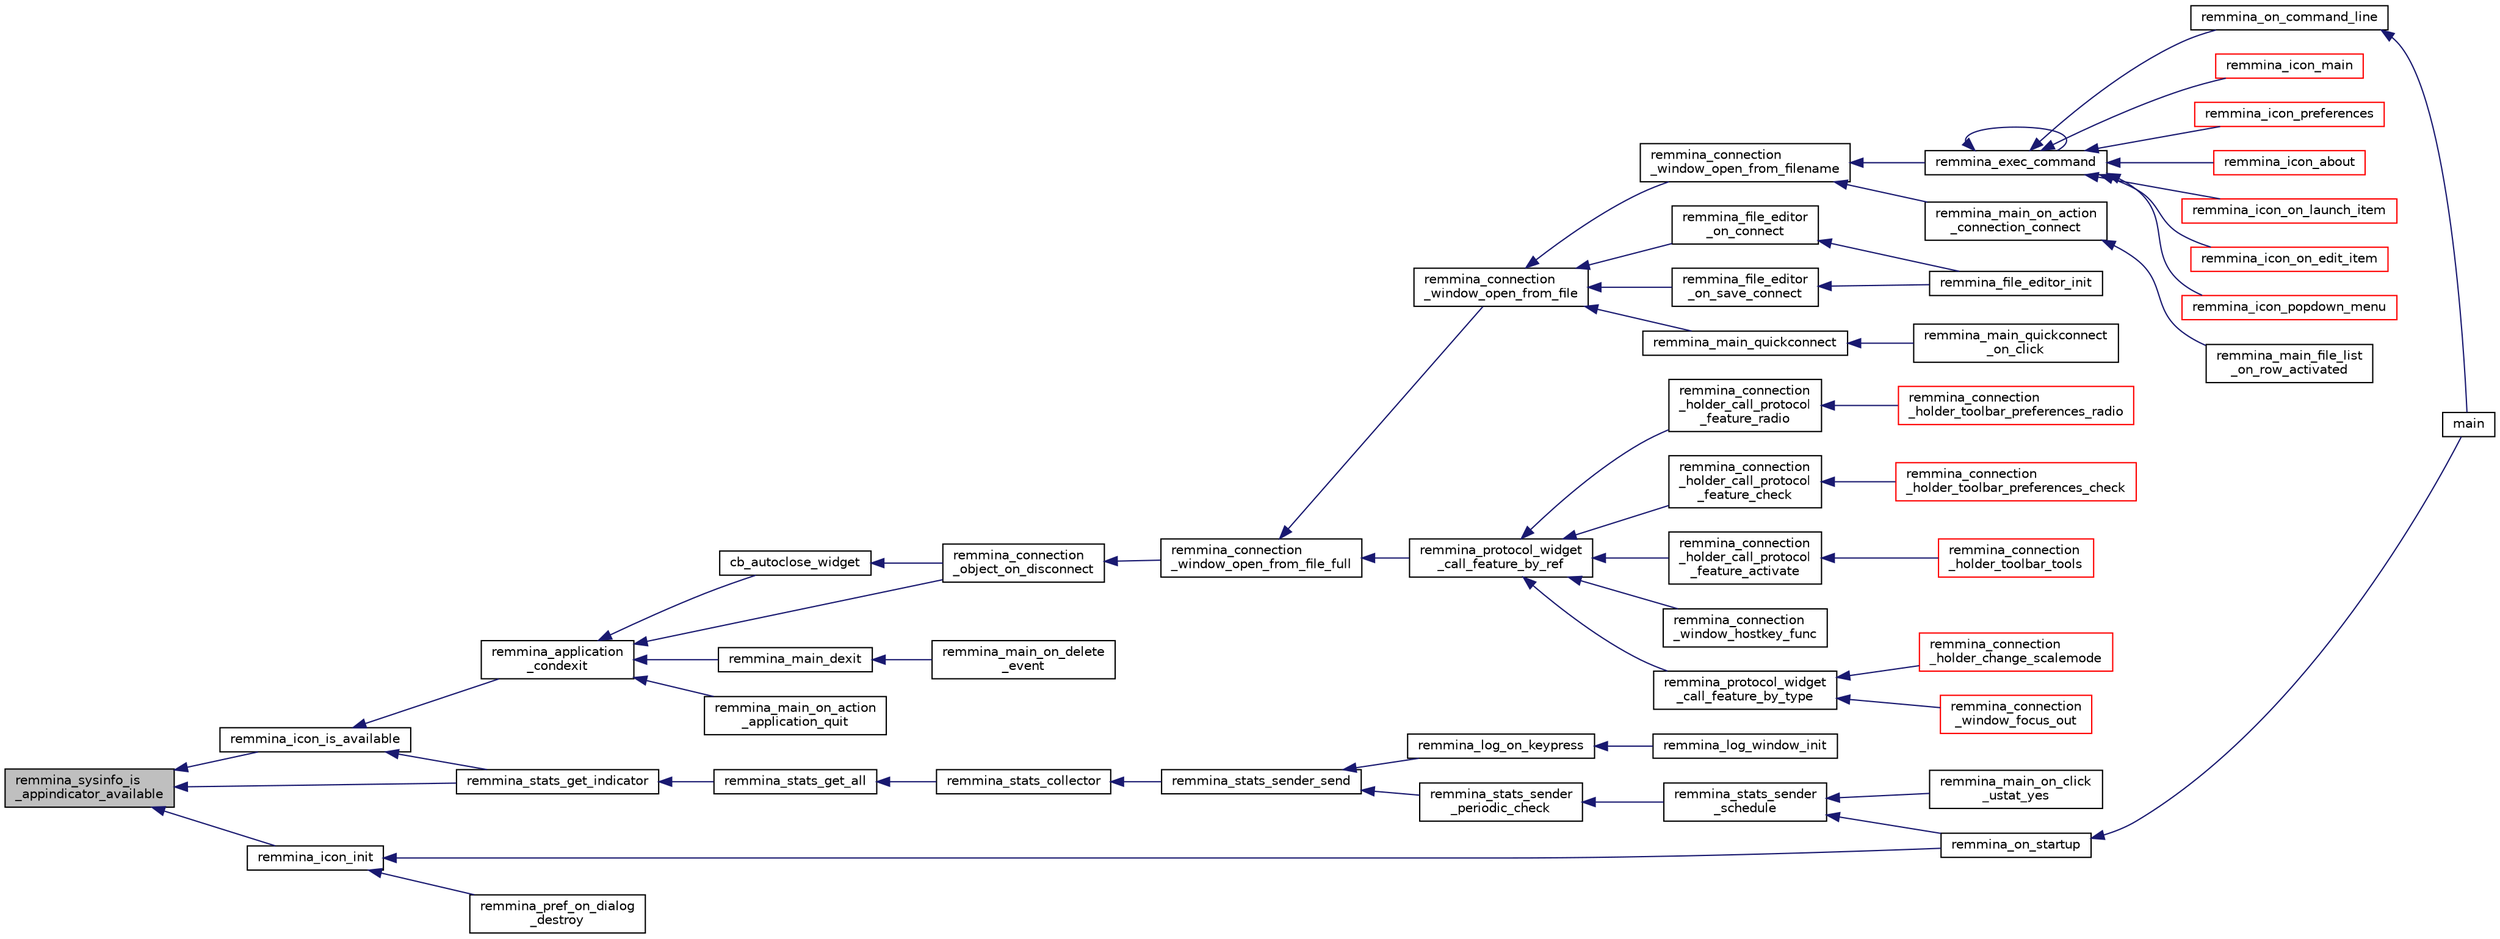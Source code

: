 digraph "remmina_sysinfo_is_appindicator_available"
{
  edge [fontname="Helvetica",fontsize="10",labelfontname="Helvetica",labelfontsize="10"];
  node [fontname="Helvetica",fontsize="10",shape=record];
  rankdir="LR";
  Node92 [label="remmina_sysinfo_is\l_appindicator_available",height=0.2,width=0.4,color="black", fillcolor="grey75", style="filled", fontcolor="black"];
  Node92 -> Node93 [dir="back",color="midnightblue",fontsize="10",style="solid",fontname="Helvetica"];
  Node93 [label="remmina_icon_is_available",height=0.2,width=0.4,color="black", fillcolor="white", style="filled",URL="$remmina__icon_8h.html#a42f087b679b43b8a1d36cd9e9781a8b6",tooltip="Determine whenever the Remmina icon is available. "];
  Node93 -> Node94 [dir="back",color="midnightblue",fontsize="10",style="solid",fontname="Helvetica"];
  Node94 [label="remmina_application\l_condexit",height=0.2,width=0.4,color="black", fillcolor="white", style="filled",URL="$remmina__exec_8h.html#aaa67e07e2426828d7e7b9b30d2038d31"];
  Node94 -> Node95 [dir="back",color="midnightblue",fontsize="10",style="solid",fontname="Helvetica"];
  Node95 [label="cb_autoclose_widget",height=0.2,width=0.4,color="black", fillcolor="white", style="filled",URL="$remmina__connection__window_8c.html#a6d866a05da5d47a9342d4c87dbf70863"];
  Node95 -> Node96 [dir="back",color="midnightblue",fontsize="10",style="solid",fontname="Helvetica"];
  Node96 [label="remmina_connection\l_object_on_disconnect",height=0.2,width=0.4,color="black", fillcolor="white", style="filled",URL="$remmina__connection__window_8c.html#ad6ea67e2303625444fb4936a114e82df"];
  Node96 -> Node97 [dir="back",color="midnightblue",fontsize="10",style="solid",fontname="Helvetica"];
  Node97 [label="remmina_connection\l_window_open_from_file_full",height=0.2,width=0.4,color="black", fillcolor="white", style="filled",URL="$remmina__connection__window_8h.html#adbf2b670ca3bae96a99cb0b36021a961"];
  Node97 -> Node98 [dir="back",color="midnightblue",fontsize="10",style="solid",fontname="Helvetica"];
  Node98 [label="remmina_connection\l_window_open_from_file",height=0.2,width=0.4,color="black", fillcolor="white", style="filled",URL="$remmina__connection__window_8h.html#a1c7f722a89609523cc4de079cc82f23c"];
  Node98 -> Node99 [dir="back",color="midnightblue",fontsize="10",style="solid",fontname="Helvetica"];
  Node99 [label="remmina_connection\l_window_open_from_filename",height=0.2,width=0.4,color="black", fillcolor="white", style="filled",URL="$remmina__connection__window_8h.html#ab0ed27ef360efc7d92906cbabf9da5db"];
  Node99 -> Node100 [dir="back",color="midnightblue",fontsize="10",style="solid",fontname="Helvetica"];
  Node100 [label="remmina_exec_command",height=0.2,width=0.4,color="black", fillcolor="white", style="filled",URL="$remmina__exec_8h.html#a424cabdcff647797061e7482049d62a7"];
  Node100 -> Node101 [dir="back",color="midnightblue",fontsize="10",style="solid",fontname="Helvetica"];
  Node101 [label="remmina_on_command_line",height=0.2,width=0.4,color="black", fillcolor="white", style="filled",URL="$remmina_8c.html#aeb286fc5bd52ab5382ab8cb495dc2914"];
  Node101 -> Node102 [dir="back",color="midnightblue",fontsize="10",style="solid",fontname="Helvetica"];
  Node102 [label="main",height=0.2,width=0.4,color="black", fillcolor="white", style="filled",URL="$remmina_8c.html#a0ddf1224851353fc92bfbff6f499fa97"];
  Node100 -> Node100 [dir="back",color="midnightblue",fontsize="10",style="solid",fontname="Helvetica"];
  Node100 -> Node103 [dir="back",color="midnightblue",fontsize="10",style="solid",fontname="Helvetica"];
  Node103 [label="remmina_icon_main",height=0.2,width=0.4,color="red", fillcolor="white", style="filled",URL="$remmina__icon_8c.html#a920476110ab6410c8fc8cf734109e497"];
  Node100 -> Node114 [dir="back",color="midnightblue",fontsize="10",style="solid",fontname="Helvetica"];
  Node114 [label="remmina_icon_preferences",height=0.2,width=0.4,color="red", fillcolor="white", style="filled",URL="$remmina__icon_8c.html#ad3b0e3d12e4854eae05b1afea19da404"];
  Node100 -> Node115 [dir="back",color="midnightblue",fontsize="10",style="solid",fontname="Helvetica"];
  Node115 [label="remmina_icon_about",height=0.2,width=0.4,color="red", fillcolor="white", style="filled",URL="$remmina__icon_8c.html#a5cdf1958ef01e49889bcee2e90e2cf71"];
  Node100 -> Node116 [dir="back",color="midnightblue",fontsize="10",style="solid",fontname="Helvetica"];
  Node116 [label="remmina_icon_on_launch_item",height=0.2,width=0.4,color="red", fillcolor="white", style="filled",URL="$remmina__icon_8c.html#ad1699688680e12abcfd5c74dd2f76d83"];
  Node100 -> Node119 [dir="back",color="midnightblue",fontsize="10",style="solid",fontname="Helvetica"];
  Node119 [label="remmina_icon_on_edit_item",height=0.2,width=0.4,color="red", fillcolor="white", style="filled",URL="$remmina__icon_8c.html#af8708120906a8dc41a7998ebf9ecd129"];
  Node100 -> Node120 [dir="back",color="midnightblue",fontsize="10",style="solid",fontname="Helvetica"];
  Node120 [label="remmina_icon_popdown_menu",height=0.2,width=0.4,color="red", fillcolor="white", style="filled",URL="$remmina__icon_8c.html#a444be76e3c3a065279c5f9abc7fae833"];
  Node99 -> Node121 [dir="back",color="midnightblue",fontsize="10",style="solid",fontname="Helvetica"];
  Node121 [label="remmina_main_on_action\l_connection_connect",height=0.2,width=0.4,color="black", fillcolor="white", style="filled",URL="$remmina__main_8c.html#ae023d1cb099a4f7bee79f13760566cbf"];
  Node121 -> Node122 [dir="back",color="midnightblue",fontsize="10",style="solid",fontname="Helvetica"];
  Node122 [label="remmina_main_file_list\l_on_row_activated",height=0.2,width=0.4,color="black", fillcolor="white", style="filled",URL="$remmina__main_8c.html#aba1a89a2400c5cc8373c6bd34602ac10"];
  Node98 -> Node123 [dir="back",color="midnightblue",fontsize="10",style="solid",fontname="Helvetica"];
  Node123 [label="remmina_file_editor\l_on_connect",height=0.2,width=0.4,color="black", fillcolor="white", style="filled",URL="$remmina__file__editor_8c.html#a73b8581fd1fd77532b748d91a2951f25"];
  Node123 -> Node107 [dir="back",color="midnightblue",fontsize="10",style="solid",fontname="Helvetica"];
  Node107 [label="remmina_file_editor_init",height=0.2,width=0.4,color="black", fillcolor="white", style="filled",URL="$remmina__file__editor_8c.html#a9afd8d41c66f547320930eb331f3124d"];
  Node98 -> Node108 [dir="back",color="midnightblue",fontsize="10",style="solid",fontname="Helvetica"];
  Node108 [label="remmina_file_editor\l_on_save_connect",height=0.2,width=0.4,color="black", fillcolor="white", style="filled",URL="$remmina__file__editor_8c.html#a57224f3f69f04f398de563b71be6b18e"];
  Node108 -> Node107 [dir="back",color="midnightblue",fontsize="10",style="solid",fontname="Helvetica"];
  Node98 -> Node124 [dir="back",color="midnightblue",fontsize="10",style="solid",fontname="Helvetica"];
  Node124 [label="remmina_main_quickconnect",height=0.2,width=0.4,color="black", fillcolor="white", style="filled",URL="$remmina__main_8c.html#a802458852abacebfb16f1f4295806a01"];
  Node124 -> Node125 [dir="back",color="midnightblue",fontsize="10",style="solid",fontname="Helvetica"];
  Node125 [label="remmina_main_quickconnect\l_on_click",height=0.2,width=0.4,color="black", fillcolor="white", style="filled",URL="$remmina__main_8c.html#a210e9e04c7c97cc86412044de31f659d"];
  Node97 -> Node126 [dir="back",color="midnightblue",fontsize="10",style="solid",fontname="Helvetica"];
  Node126 [label="remmina_protocol_widget\l_call_feature_by_ref",height=0.2,width=0.4,color="black", fillcolor="white", style="filled",URL="$remmina__protocol__widget_8h.html#a605b69a9aa4393024369cc5070488692"];
  Node126 -> Node127 [dir="back",color="midnightblue",fontsize="10",style="solid",fontname="Helvetica"];
  Node127 [label="remmina_connection\l_holder_call_protocol\l_feature_radio",height=0.2,width=0.4,color="black", fillcolor="white", style="filled",URL="$remmina__connection__window_8c.html#a86280cb973101817f7410af393bc2f98"];
  Node127 -> Node128 [dir="back",color="midnightblue",fontsize="10",style="solid",fontname="Helvetica"];
  Node128 [label="remmina_connection\l_holder_toolbar_preferences_radio",height=0.2,width=0.4,color="red", fillcolor="white", style="filled",URL="$remmina__connection__window_8c.html#a1ddab4aacc284c606ab237eae9c0b5a9"];
  Node126 -> Node144 [dir="back",color="midnightblue",fontsize="10",style="solid",fontname="Helvetica"];
  Node144 [label="remmina_connection\l_holder_call_protocol\l_feature_check",height=0.2,width=0.4,color="black", fillcolor="white", style="filled",URL="$remmina__connection__window_8c.html#a8d924ded7fe147df8b5f113e2fb1d6e7"];
  Node144 -> Node145 [dir="back",color="midnightblue",fontsize="10",style="solid",fontname="Helvetica"];
  Node145 [label="remmina_connection\l_holder_toolbar_preferences_check",height=0.2,width=0.4,color="red", fillcolor="white", style="filled",URL="$remmina__connection__window_8c.html#ada0dce340f5f1484c496a2357e8a2c69"];
  Node126 -> Node146 [dir="back",color="midnightblue",fontsize="10",style="solid",fontname="Helvetica"];
  Node146 [label="remmina_connection\l_holder_call_protocol\l_feature_activate",height=0.2,width=0.4,color="black", fillcolor="white", style="filled",URL="$remmina__connection__window_8c.html#a4507b43c6fd10bc68d9512c6b253a552"];
  Node146 -> Node147 [dir="back",color="midnightblue",fontsize="10",style="solid",fontname="Helvetica"];
  Node147 [label="remmina_connection\l_holder_toolbar_tools",height=0.2,width=0.4,color="red", fillcolor="white", style="filled",URL="$remmina__connection__window_8c.html#a51cc0b2274049920f67c71047bd76213"];
  Node126 -> Node139 [dir="back",color="midnightblue",fontsize="10",style="solid",fontname="Helvetica"];
  Node139 [label="remmina_connection\l_window_hostkey_func",height=0.2,width=0.4,color="black", fillcolor="white", style="filled",URL="$remmina__connection__window_8c.html#abef663d930076deb3105f86dabe2a9c3"];
  Node126 -> Node148 [dir="back",color="midnightblue",fontsize="10",style="solid",fontname="Helvetica"];
  Node148 [label="remmina_protocol_widget\l_call_feature_by_type",height=0.2,width=0.4,color="black", fillcolor="white", style="filled",URL="$remmina__protocol__widget_8h.html#a6a630e96e5b914d60d678ae8eaad4cd9"];
  Node148 -> Node149 [dir="back",color="midnightblue",fontsize="10",style="solid",fontname="Helvetica"];
  Node149 [label="remmina_connection\l_holder_change_scalemode",height=0.2,width=0.4,color="red", fillcolor="white", style="filled",URL="$remmina__connection__window_8c.html#a5565ebedf82eb9f2d54b7f447b4c930e"];
  Node148 -> Node152 [dir="back",color="midnightblue",fontsize="10",style="solid",fontname="Helvetica"];
  Node152 [label="remmina_connection\l_window_focus_out",height=0.2,width=0.4,color="red", fillcolor="white", style="filled",URL="$remmina__connection__window_8c.html#a8c242e0a7ee57ed79099c330d696b43f"];
  Node94 -> Node96 [dir="back",color="midnightblue",fontsize="10",style="solid",fontname="Helvetica"];
  Node94 -> Node156 [dir="back",color="midnightblue",fontsize="10",style="solid",fontname="Helvetica"];
  Node156 [label="remmina_main_dexit",height=0.2,width=0.4,color="black", fillcolor="white", style="filled",URL="$remmina__main_8c.html#a33ef5745d8b934ef52379c277d3a1ab2"];
  Node156 -> Node157 [dir="back",color="midnightblue",fontsize="10",style="solid",fontname="Helvetica"];
  Node157 [label="remmina_main_on_delete\l_event",height=0.2,width=0.4,color="black", fillcolor="white", style="filled",URL="$remmina__main_8c.html#a40493bb60c169e53e2e08a0d0a808302"];
  Node94 -> Node158 [dir="back",color="midnightblue",fontsize="10",style="solid",fontname="Helvetica"];
  Node158 [label="remmina_main_on_action\l_application_quit",height=0.2,width=0.4,color="black", fillcolor="white", style="filled",URL="$remmina__main_8c.html#a4948f36273d9da969521981851149271"];
  Node93 -> Node159 [dir="back",color="midnightblue",fontsize="10",style="solid",fontname="Helvetica"];
  Node159 [label="remmina_stats_get_indicator",height=0.2,width=0.4,color="black", fillcolor="white", style="filled",URL="$remmina__stats_8c.html#aee2ea5acceb2fbc3aa4ff21d136c5734"];
  Node159 -> Node160 [dir="back",color="midnightblue",fontsize="10",style="solid",fontname="Helvetica"];
  Node160 [label="remmina_stats_get_all",height=0.2,width=0.4,color="black", fillcolor="white", style="filled",URL="$remmina__stats_8h.html#a7a1c9ab1abc1fdf78239d11b802843ae",tooltip="Get all statistics in json format to send periodically to the PHP server. "];
  Node160 -> Node161 [dir="back",color="midnightblue",fontsize="10",style="solid",fontname="Helvetica"];
  Node161 [label="remmina_stats_collector",height=0.2,width=0.4,color="black", fillcolor="white", style="filled",URL="$remmina__stats__sender_8c.html#a9fb1f78014c902387de47961e8245518"];
  Node161 -> Node162 [dir="back",color="midnightblue",fontsize="10",style="solid",fontname="Helvetica"];
  Node162 [label="remmina_stats_sender_send",height=0.2,width=0.4,color="black", fillcolor="white", style="filled",URL="$remmina__stats__sender_8h.html#adcfe144769bc83b3a6cc216eb3589919"];
  Node162 -> Node163 [dir="back",color="midnightblue",fontsize="10",style="solid",fontname="Helvetica"];
  Node163 [label="remmina_log_on_keypress",height=0.2,width=0.4,color="black", fillcolor="white", style="filled",URL="$remmina__log_8c.html#a43a42f51f64b54924564e166c56b39e1"];
  Node163 -> Node164 [dir="back",color="midnightblue",fontsize="10",style="solid",fontname="Helvetica"];
  Node164 [label="remmina_log_window_init",height=0.2,width=0.4,color="black", fillcolor="white", style="filled",URL="$remmina__log_8c.html#a1e5960f194353bd36d82bd9476c309bd"];
  Node162 -> Node165 [dir="back",color="midnightblue",fontsize="10",style="solid",fontname="Helvetica"];
  Node165 [label="remmina_stats_sender\l_periodic_check",height=0.2,width=0.4,color="black", fillcolor="white", style="filled",URL="$remmina__stats__sender_8c.html#a9893f8bc18fa81d40fabcf60e7353bb2"];
  Node165 -> Node166 [dir="back",color="midnightblue",fontsize="10",style="solid",fontname="Helvetica"];
  Node166 [label="remmina_stats_sender\l_schedule",height=0.2,width=0.4,color="black", fillcolor="white", style="filled",URL="$remmina__stats__sender_8h.html#ab800d60b2014cf18c0791de01cf33802"];
  Node166 -> Node110 [dir="back",color="midnightblue",fontsize="10",style="solid",fontname="Helvetica"];
  Node110 [label="remmina_on_startup",height=0.2,width=0.4,color="black", fillcolor="white", style="filled",URL="$remmina_8c.html#a26d2c20be18ff44f239b756f1d5be01a"];
  Node110 -> Node102 [dir="back",color="midnightblue",fontsize="10",style="solid",fontname="Helvetica"];
  Node166 -> Node167 [dir="back",color="midnightblue",fontsize="10",style="solid",fontname="Helvetica"];
  Node167 [label="remmina_main_on_click\l_ustat_yes",height=0.2,width=0.4,color="black", fillcolor="white", style="filled",URL="$remmina__main_8c.html#a5994672eab85d9500cc37f4cabb39136"];
  Node92 -> Node109 [dir="back",color="midnightblue",fontsize="10",style="solid",fontname="Helvetica"];
  Node109 [label="remmina_icon_init",height=0.2,width=0.4,color="black", fillcolor="white", style="filled",URL="$remmina__icon_8h.html#a741c81815e562f40672c4485172306d6"];
  Node109 -> Node110 [dir="back",color="midnightblue",fontsize="10",style="solid",fontname="Helvetica"];
  Node109 -> Node111 [dir="back",color="midnightblue",fontsize="10",style="solid",fontname="Helvetica"];
  Node111 [label="remmina_pref_on_dialog\l_destroy",height=0.2,width=0.4,color="black", fillcolor="white", style="filled",URL="$remmina__pref__dialog_8c.html#ab9776574663e2c3fcb793ec70887336d"];
  Node92 -> Node159 [dir="back",color="midnightblue",fontsize="10",style="solid",fontname="Helvetica"];
}
